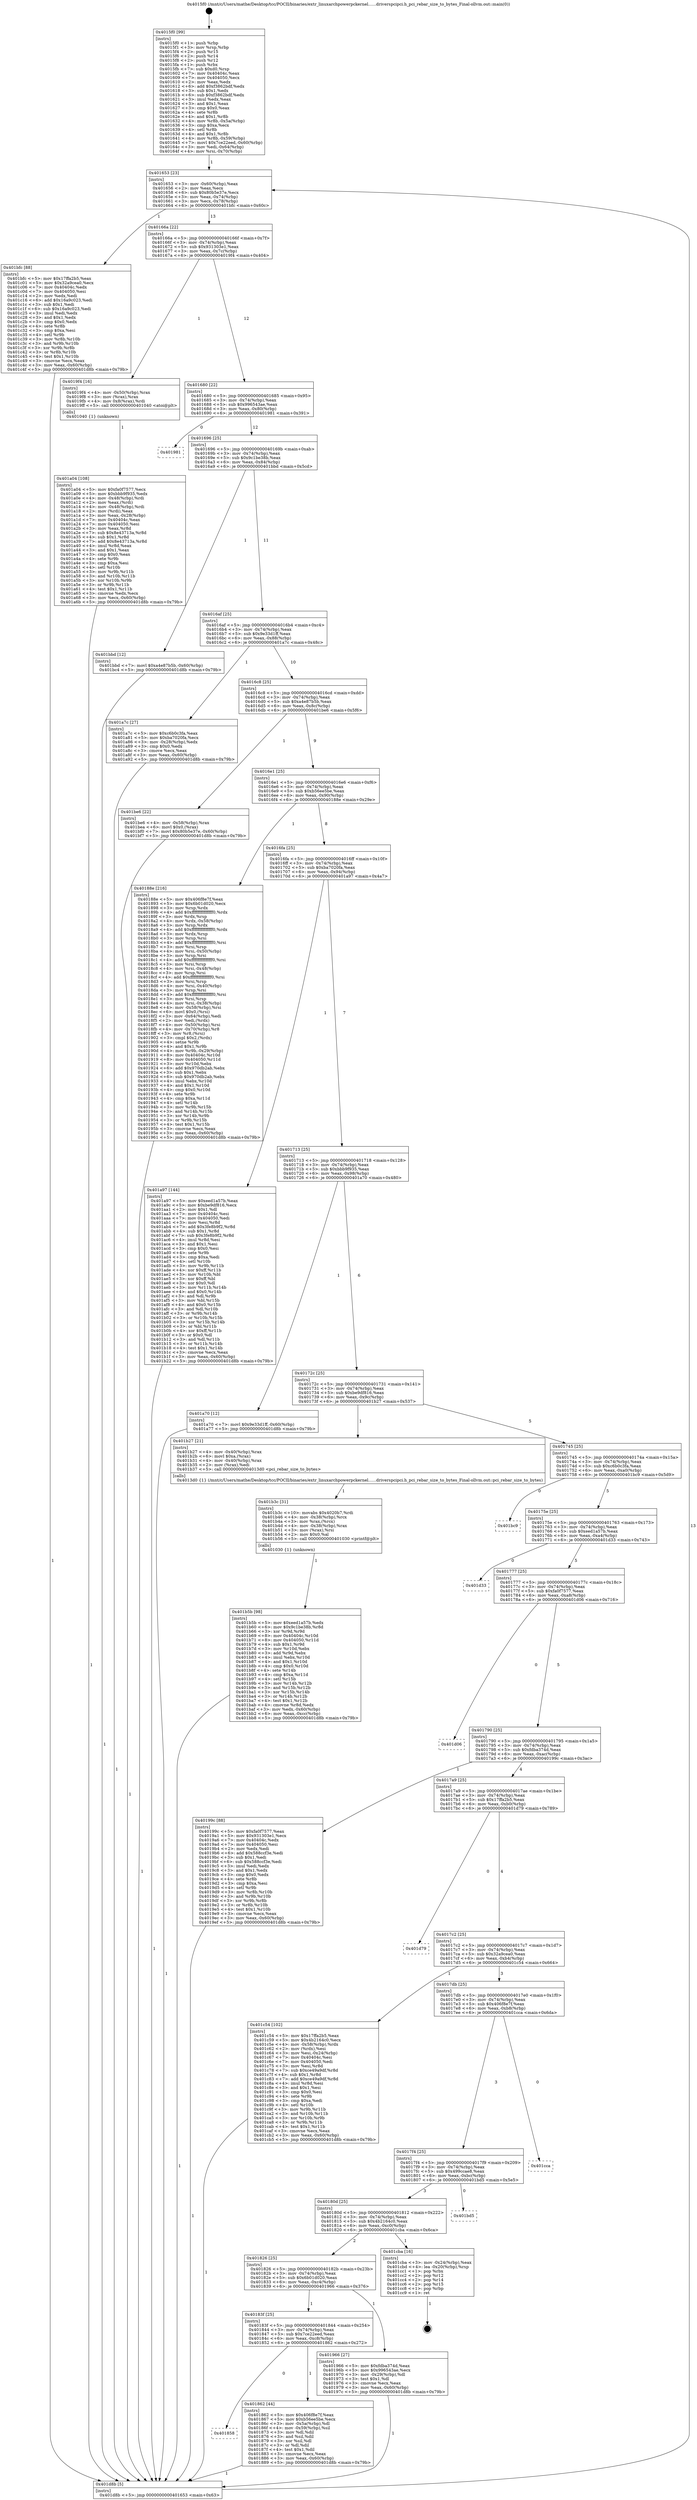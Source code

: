 digraph "0x4015f0" {
  label = "0x4015f0 (/mnt/c/Users/mathe/Desktop/tcc/POCII/binaries/extr_linuxarchpowerpckernel......driverspcipci.h_pci_rebar_size_to_bytes_Final-ollvm.out::main(0))"
  labelloc = "t"
  node[shape=record]

  Entry [label="",width=0.3,height=0.3,shape=circle,fillcolor=black,style=filled]
  "0x401653" [label="{
     0x401653 [23]\l
     | [instrs]\l
     &nbsp;&nbsp;0x401653 \<+3\>: mov -0x60(%rbp),%eax\l
     &nbsp;&nbsp;0x401656 \<+2\>: mov %eax,%ecx\l
     &nbsp;&nbsp;0x401658 \<+6\>: sub $0x80b5e37e,%ecx\l
     &nbsp;&nbsp;0x40165e \<+3\>: mov %eax,-0x74(%rbp)\l
     &nbsp;&nbsp;0x401661 \<+3\>: mov %ecx,-0x78(%rbp)\l
     &nbsp;&nbsp;0x401664 \<+6\>: je 0000000000401bfc \<main+0x60c\>\l
  }"]
  "0x401bfc" [label="{
     0x401bfc [88]\l
     | [instrs]\l
     &nbsp;&nbsp;0x401bfc \<+5\>: mov $0x17ffa2b5,%eax\l
     &nbsp;&nbsp;0x401c01 \<+5\>: mov $0x32a9cea0,%ecx\l
     &nbsp;&nbsp;0x401c06 \<+7\>: mov 0x40404c,%edx\l
     &nbsp;&nbsp;0x401c0d \<+7\>: mov 0x404050,%esi\l
     &nbsp;&nbsp;0x401c14 \<+2\>: mov %edx,%edi\l
     &nbsp;&nbsp;0x401c16 \<+6\>: add $0x16a9c023,%edi\l
     &nbsp;&nbsp;0x401c1c \<+3\>: sub $0x1,%edi\l
     &nbsp;&nbsp;0x401c1f \<+6\>: sub $0x16a9c023,%edi\l
     &nbsp;&nbsp;0x401c25 \<+3\>: imul %edi,%edx\l
     &nbsp;&nbsp;0x401c28 \<+3\>: and $0x1,%edx\l
     &nbsp;&nbsp;0x401c2b \<+3\>: cmp $0x0,%edx\l
     &nbsp;&nbsp;0x401c2e \<+4\>: sete %r8b\l
     &nbsp;&nbsp;0x401c32 \<+3\>: cmp $0xa,%esi\l
     &nbsp;&nbsp;0x401c35 \<+4\>: setl %r9b\l
     &nbsp;&nbsp;0x401c39 \<+3\>: mov %r8b,%r10b\l
     &nbsp;&nbsp;0x401c3c \<+3\>: and %r9b,%r10b\l
     &nbsp;&nbsp;0x401c3f \<+3\>: xor %r9b,%r8b\l
     &nbsp;&nbsp;0x401c42 \<+3\>: or %r8b,%r10b\l
     &nbsp;&nbsp;0x401c45 \<+4\>: test $0x1,%r10b\l
     &nbsp;&nbsp;0x401c49 \<+3\>: cmovne %ecx,%eax\l
     &nbsp;&nbsp;0x401c4c \<+3\>: mov %eax,-0x60(%rbp)\l
     &nbsp;&nbsp;0x401c4f \<+5\>: jmp 0000000000401d8b \<main+0x79b\>\l
  }"]
  "0x40166a" [label="{
     0x40166a [22]\l
     | [instrs]\l
     &nbsp;&nbsp;0x40166a \<+5\>: jmp 000000000040166f \<main+0x7f\>\l
     &nbsp;&nbsp;0x40166f \<+3\>: mov -0x74(%rbp),%eax\l
     &nbsp;&nbsp;0x401672 \<+5\>: sub $0x931303e1,%eax\l
     &nbsp;&nbsp;0x401677 \<+3\>: mov %eax,-0x7c(%rbp)\l
     &nbsp;&nbsp;0x40167a \<+6\>: je 00000000004019f4 \<main+0x404\>\l
  }"]
  Exit [label="",width=0.3,height=0.3,shape=circle,fillcolor=black,style=filled,peripheries=2]
  "0x4019f4" [label="{
     0x4019f4 [16]\l
     | [instrs]\l
     &nbsp;&nbsp;0x4019f4 \<+4\>: mov -0x50(%rbp),%rax\l
     &nbsp;&nbsp;0x4019f8 \<+3\>: mov (%rax),%rax\l
     &nbsp;&nbsp;0x4019fb \<+4\>: mov 0x8(%rax),%rdi\l
     &nbsp;&nbsp;0x4019ff \<+5\>: call 0000000000401040 \<atoi@plt\>\l
     | [calls]\l
     &nbsp;&nbsp;0x401040 \{1\} (unknown)\l
  }"]
  "0x401680" [label="{
     0x401680 [22]\l
     | [instrs]\l
     &nbsp;&nbsp;0x401680 \<+5\>: jmp 0000000000401685 \<main+0x95\>\l
     &nbsp;&nbsp;0x401685 \<+3\>: mov -0x74(%rbp),%eax\l
     &nbsp;&nbsp;0x401688 \<+5\>: sub $0x996543ae,%eax\l
     &nbsp;&nbsp;0x40168d \<+3\>: mov %eax,-0x80(%rbp)\l
     &nbsp;&nbsp;0x401690 \<+6\>: je 0000000000401981 \<main+0x391\>\l
  }"]
  "0x401b5b" [label="{
     0x401b5b [98]\l
     | [instrs]\l
     &nbsp;&nbsp;0x401b5b \<+5\>: mov $0xeed1a57b,%edx\l
     &nbsp;&nbsp;0x401b60 \<+6\>: mov $0x9c1be38b,%r8d\l
     &nbsp;&nbsp;0x401b66 \<+3\>: xor %r9d,%r9d\l
     &nbsp;&nbsp;0x401b69 \<+8\>: mov 0x40404c,%r10d\l
     &nbsp;&nbsp;0x401b71 \<+8\>: mov 0x404050,%r11d\l
     &nbsp;&nbsp;0x401b79 \<+4\>: sub $0x1,%r9d\l
     &nbsp;&nbsp;0x401b7d \<+3\>: mov %r10d,%ebx\l
     &nbsp;&nbsp;0x401b80 \<+3\>: add %r9d,%ebx\l
     &nbsp;&nbsp;0x401b83 \<+4\>: imul %ebx,%r10d\l
     &nbsp;&nbsp;0x401b87 \<+4\>: and $0x1,%r10d\l
     &nbsp;&nbsp;0x401b8b \<+4\>: cmp $0x0,%r10d\l
     &nbsp;&nbsp;0x401b8f \<+4\>: sete %r14b\l
     &nbsp;&nbsp;0x401b93 \<+4\>: cmp $0xa,%r11d\l
     &nbsp;&nbsp;0x401b97 \<+4\>: setl %r15b\l
     &nbsp;&nbsp;0x401b9b \<+3\>: mov %r14b,%r12b\l
     &nbsp;&nbsp;0x401b9e \<+3\>: and %r15b,%r12b\l
     &nbsp;&nbsp;0x401ba1 \<+3\>: xor %r15b,%r14b\l
     &nbsp;&nbsp;0x401ba4 \<+3\>: or %r14b,%r12b\l
     &nbsp;&nbsp;0x401ba7 \<+4\>: test $0x1,%r12b\l
     &nbsp;&nbsp;0x401bab \<+4\>: cmovne %r8d,%edx\l
     &nbsp;&nbsp;0x401baf \<+3\>: mov %edx,-0x60(%rbp)\l
     &nbsp;&nbsp;0x401bb2 \<+6\>: mov %eax,-0xcc(%rbp)\l
     &nbsp;&nbsp;0x401bb8 \<+5\>: jmp 0000000000401d8b \<main+0x79b\>\l
  }"]
  "0x401981" [label="{
     0x401981\l
  }", style=dashed]
  "0x401696" [label="{
     0x401696 [25]\l
     | [instrs]\l
     &nbsp;&nbsp;0x401696 \<+5\>: jmp 000000000040169b \<main+0xab\>\l
     &nbsp;&nbsp;0x40169b \<+3\>: mov -0x74(%rbp),%eax\l
     &nbsp;&nbsp;0x40169e \<+5\>: sub $0x9c1be38b,%eax\l
     &nbsp;&nbsp;0x4016a3 \<+6\>: mov %eax,-0x84(%rbp)\l
     &nbsp;&nbsp;0x4016a9 \<+6\>: je 0000000000401bbd \<main+0x5cd\>\l
  }"]
  "0x401b3c" [label="{
     0x401b3c [31]\l
     | [instrs]\l
     &nbsp;&nbsp;0x401b3c \<+10\>: movabs $0x4020b7,%rdi\l
     &nbsp;&nbsp;0x401b46 \<+4\>: mov -0x38(%rbp),%rcx\l
     &nbsp;&nbsp;0x401b4a \<+3\>: mov %rax,(%rcx)\l
     &nbsp;&nbsp;0x401b4d \<+4\>: mov -0x38(%rbp),%rax\l
     &nbsp;&nbsp;0x401b51 \<+3\>: mov (%rax),%rsi\l
     &nbsp;&nbsp;0x401b54 \<+2\>: mov $0x0,%al\l
     &nbsp;&nbsp;0x401b56 \<+5\>: call 0000000000401030 \<printf@plt\>\l
     | [calls]\l
     &nbsp;&nbsp;0x401030 \{1\} (unknown)\l
  }"]
  "0x401bbd" [label="{
     0x401bbd [12]\l
     | [instrs]\l
     &nbsp;&nbsp;0x401bbd \<+7\>: movl $0xa4e87b5b,-0x60(%rbp)\l
     &nbsp;&nbsp;0x401bc4 \<+5\>: jmp 0000000000401d8b \<main+0x79b\>\l
  }"]
  "0x4016af" [label="{
     0x4016af [25]\l
     | [instrs]\l
     &nbsp;&nbsp;0x4016af \<+5\>: jmp 00000000004016b4 \<main+0xc4\>\l
     &nbsp;&nbsp;0x4016b4 \<+3\>: mov -0x74(%rbp),%eax\l
     &nbsp;&nbsp;0x4016b7 \<+5\>: sub $0x9e33d1ff,%eax\l
     &nbsp;&nbsp;0x4016bc \<+6\>: mov %eax,-0x88(%rbp)\l
     &nbsp;&nbsp;0x4016c2 \<+6\>: je 0000000000401a7c \<main+0x48c\>\l
  }"]
  "0x401a04" [label="{
     0x401a04 [108]\l
     | [instrs]\l
     &nbsp;&nbsp;0x401a04 \<+5\>: mov $0xfa0f7577,%ecx\l
     &nbsp;&nbsp;0x401a09 \<+5\>: mov $0xbbb9f935,%edx\l
     &nbsp;&nbsp;0x401a0e \<+4\>: mov -0x48(%rbp),%rdi\l
     &nbsp;&nbsp;0x401a12 \<+2\>: mov %eax,(%rdi)\l
     &nbsp;&nbsp;0x401a14 \<+4\>: mov -0x48(%rbp),%rdi\l
     &nbsp;&nbsp;0x401a18 \<+2\>: mov (%rdi),%eax\l
     &nbsp;&nbsp;0x401a1a \<+3\>: mov %eax,-0x28(%rbp)\l
     &nbsp;&nbsp;0x401a1d \<+7\>: mov 0x40404c,%eax\l
     &nbsp;&nbsp;0x401a24 \<+7\>: mov 0x404050,%esi\l
     &nbsp;&nbsp;0x401a2b \<+3\>: mov %eax,%r8d\l
     &nbsp;&nbsp;0x401a2e \<+7\>: sub $0x8e43713a,%r8d\l
     &nbsp;&nbsp;0x401a35 \<+4\>: sub $0x1,%r8d\l
     &nbsp;&nbsp;0x401a39 \<+7\>: add $0x8e43713a,%r8d\l
     &nbsp;&nbsp;0x401a40 \<+4\>: imul %r8d,%eax\l
     &nbsp;&nbsp;0x401a44 \<+3\>: and $0x1,%eax\l
     &nbsp;&nbsp;0x401a47 \<+3\>: cmp $0x0,%eax\l
     &nbsp;&nbsp;0x401a4a \<+4\>: sete %r9b\l
     &nbsp;&nbsp;0x401a4e \<+3\>: cmp $0xa,%esi\l
     &nbsp;&nbsp;0x401a51 \<+4\>: setl %r10b\l
     &nbsp;&nbsp;0x401a55 \<+3\>: mov %r9b,%r11b\l
     &nbsp;&nbsp;0x401a58 \<+3\>: and %r10b,%r11b\l
     &nbsp;&nbsp;0x401a5b \<+3\>: xor %r10b,%r9b\l
     &nbsp;&nbsp;0x401a5e \<+3\>: or %r9b,%r11b\l
     &nbsp;&nbsp;0x401a61 \<+4\>: test $0x1,%r11b\l
     &nbsp;&nbsp;0x401a65 \<+3\>: cmovne %edx,%ecx\l
     &nbsp;&nbsp;0x401a68 \<+3\>: mov %ecx,-0x60(%rbp)\l
     &nbsp;&nbsp;0x401a6b \<+5\>: jmp 0000000000401d8b \<main+0x79b\>\l
  }"]
  "0x401a7c" [label="{
     0x401a7c [27]\l
     | [instrs]\l
     &nbsp;&nbsp;0x401a7c \<+5\>: mov $0xc6b0c3fa,%eax\l
     &nbsp;&nbsp;0x401a81 \<+5\>: mov $0xba7020fa,%ecx\l
     &nbsp;&nbsp;0x401a86 \<+3\>: mov -0x28(%rbp),%edx\l
     &nbsp;&nbsp;0x401a89 \<+3\>: cmp $0x0,%edx\l
     &nbsp;&nbsp;0x401a8c \<+3\>: cmove %ecx,%eax\l
     &nbsp;&nbsp;0x401a8f \<+3\>: mov %eax,-0x60(%rbp)\l
     &nbsp;&nbsp;0x401a92 \<+5\>: jmp 0000000000401d8b \<main+0x79b\>\l
  }"]
  "0x4016c8" [label="{
     0x4016c8 [25]\l
     | [instrs]\l
     &nbsp;&nbsp;0x4016c8 \<+5\>: jmp 00000000004016cd \<main+0xdd\>\l
     &nbsp;&nbsp;0x4016cd \<+3\>: mov -0x74(%rbp),%eax\l
     &nbsp;&nbsp;0x4016d0 \<+5\>: sub $0xa4e87b5b,%eax\l
     &nbsp;&nbsp;0x4016d5 \<+6\>: mov %eax,-0x8c(%rbp)\l
     &nbsp;&nbsp;0x4016db \<+6\>: je 0000000000401be6 \<main+0x5f6\>\l
  }"]
  "0x4015f0" [label="{
     0x4015f0 [99]\l
     | [instrs]\l
     &nbsp;&nbsp;0x4015f0 \<+1\>: push %rbp\l
     &nbsp;&nbsp;0x4015f1 \<+3\>: mov %rsp,%rbp\l
     &nbsp;&nbsp;0x4015f4 \<+2\>: push %r15\l
     &nbsp;&nbsp;0x4015f6 \<+2\>: push %r14\l
     &nbsp;&nbsp;0x4015f8 \<+2\>: push %r12\l
     &nbsp;&nbsp;0x4015fa \<+1\>: push %rbx\l
     &nbsp;&nbsp;0x4015fb \<+7\>: sub $0xd0,%rsp\l
     &nbsp;&nbsp;0x401602 \<+7\>: mov 0x40404c,%eax\l
     &nbsp;&nbsp;0x401609 \<+7\>: mov 0x404050,%ecx\l
     &nbsp;&nbsp;0x401610 \<+2\>: mov %eax,%edx\l
     &nbsp;&nbsp;0x401612 \<+6\>: add $0xf3862bdf,%edx\l
     &nbsp;&nbsp;0x401618 \<+3\>: sub $0x1,%edx\l
     &nbsp;&nbsp;0x40161b \<+6\>: sub $0xf3862bdf,%edx\l
     &nbsp;&nbsp;0x401621 \<+3\>: imul %edx,%eax\l
     &nbsp;&nbsp;0x401624 \<+3\>: and $0x1,%eax\l
     &nbsp;&nbsp;0x401627 \<+3\>: cmp $0x0,%eax\l
     &nbsp;&nbsp;0x40162a \<+4\>: sete %r8b\l
     &nbsp;&nbsp;0x40162e \<+4\>: and $0x1,%r8b\l
     &nbsp;&nbsp;0x401632 \<+4\>: mov %r8b,-0x5a(%rbp)\l
     &nbsp;&nbsp;0x401636 \<+3\>: cmp $0xa,%ecx\l
     &nbsp;&nbsp;0x401639 \<+4\>: setl %r8b\l
     &nbsp;&nbsp;0x40163d \<+4\>: and $0x1,%r8b\l
     &nbsp;&nbsp;0x401641 \<+4\>: mov %r8b,-0x59(%rbp)\l
     &nbsp;&nbsp;0x401645 \<+7\>: movl $0x7ce22eed,-0x60(%rbp)\l
     &nbsp;&nbsp;0x40164c \<+3\>: mov %edi,-0x64(%rbp)\l
     &nbsp;&nbsp;0x40164f \<+4\>: mov %rsi,-0x70(%rbp)\l
  }"]
  "0x401be6" [label="{
     0x401be6 [22]\l
     | [instrs]\l
     &nbsp;&nbsp;0x401be6 \<+4\>: mov -0x58(%rbp),%rax\l
     &nbsp;&nbsp;0x401bea \<+6\>: movl $0x0,(%rax)\l
     &nbsp;&nbsp;0x401bf0 \<+7\>: movl $0x80b5e37e,-0x60(%rbp)\l
     &nbsp;&nbsp;0x401bf7 \<+5\>: jmp 0000000000401d8b \<main+0x79b\>\l
  }"]
  "0x4016e1" [label="{
     0x4016e1 [25]\l
     | [instrs]\l
     &nbsp;&nbsp;0x4016e1 \<+5\>: jmp 00000000004016e6 \<main+0xf6\>\l
     &nbsp;&nbsp;0x4016e6 \<+3\>: mov -0x74(%rbp),%eax\l
     &nbsp;&nbsp;0x4016e9 \<+5\>: sub $0xb56ee5be,%eax\l
     &nbsp;&nbsp;0x4016ee \<+6\>: mov %eax,-0x90(%rbp)\l
     &nbsp;&nbsp;0x4016f4 \<+6\>: je 000000000040188e \<main+0x29e\>\l
  }"]
  "0x401d8b" [label="{
     0x401d8b [5]\l
     | [instrs]\l
     &nbsp;&nbsp;0x401d8b \<+5\>: jmp 0000000000401653 \<main+0x63\>\l
  }"]
  "0x40188e" [label="{
     0x40188e [216]\l
     | [instrs]\l
     &nbsp;&nbsp;0x40188e \<+5\>: mov $0x406f8e7f,%eax\l
     &nbsp;&nbsp;0x401893 \<+5\>: mov $0x6b01d020,%ecx\l
     &nbsp;&nbsp;0x401898 \<+3\>: mov %rsp,%rdx\l
     &nbsp;&nbsp;0x40189b \<+4\>: add $0xfffffffffffffff0,%rdx\l
     &nbsp;&nbsp;0x40189f \<+3\>: mov %rdx,%rsp\l
     &nbsp;&nbsp;0x4018a2 \<+4\>: mov %rdx,-0x58(%rbp)\l
     &nbsp;&nbsp;0x4018a6 \<+3\>: mov %rsp,%rdx\l
     &nbsp;&nbsp;0x4018a9 \<+4\>: add $0xfffffffffffffff0,%rdx\l
     &nbsp;&nbsp;0x4018ad \<+3\>: mov %rdx,%rsp\l
     &nbsp;&nbsp;0x4018b0 \<+3\>: mov %rsp,%rsi\l
     &nbsp;&nbsp;0x4018b3 \<+4\>: add $0xfffffffffffffff0,%rsi\l
     &nbsp;&nbsp;0x4018b7 \<+3\>: mov %rsi,%rsp\l
     &nbsp;&nbsp;0x4018ba \<+4\>: mov %rsi,-0x50(%rbp)\l
     &nbsp;&nbsp;0x4018be \<+3\>: mov %rsp,%rsi\l
     &nbsp;&nbsp;0x4018c1 \<+4\>: add $0xfffffffffffffff0,%rsi\l
     &nbsp;&nbsp;0x4018c5 \<+3\>: mov %rsi,%rsp\l
     &nbsp;&nbsp;0x4018c8 \<+4\>: mov %rsi,-0x48(%rbp)\l
     &nbsp;&nbsp;0x4018cc \<+3\>: mov %rsp,%rsi\l
     &nbsp;&nbsp;0x4018cf \<+4\>: add $0xfffffffffffffff0,%rsi\l
     &nbsp;&nbsp;0x4018d3 \<+3\>: mov %rsi,%rsp\l
     &nbsp;&nbsp;0x4018d6 \<+4\>: mov %rsi,-0x40(%rbp)\l
     &nbsp;&nbsp;0x4018da \<+3\>: mov %rsp,%rsi\l
     &nbsp;&nbsp;0x4018dd \<+4\>: add $0xfffffffffffffff0,%rsi\l
     &nbsp;&nbsp;0x4018e1 \<+3\>: mov %rsi,%rsp\l
     &nbsp;&nbsp;0x4018e4 \<+4\>: mov %rsi,-0x38(%rbp)\l
     &nbsp;&nbsp;0x4018e8 \<+4\>: mov -0x58(%rbp),%rsi\l
     &nbsp;&nbsp;0x4018ec \<+6\>: movl $0x0,(%rsi)\l
     &nbsp;&nbsp;0x4018f2 \<+3\>: mov -0x64(%rbp),%edi\l
     &nbsp;&nbsp;0x4018f5 \<+2\>: mov %edi,(%rdx)\l
     &nbsp;&nbsp;0x4018f7 \<+4\>: mov -0x50(%rbp),%rsi\l
     &nbsp;&nbsp;0x4018fb \<+4\>: mov -0x70(%rbp),%r8\l
     &nbsp;&nbsp;0x4018ff \<+3\>: mov %r8,(%rsi)\l
     &nbsp;&nbsp;0x401902 \<+3\>: cmpl $0x2,(%rdx)\l
     &nbsp;&nbsp;0x401905 \<+4\>: setne %r9b\l
     &nbsp;&nbsp;0x401909 \<+4\>: and $0x1,%r9b\l
     &nbsp;&nbsp;0x40190d \<+4\>: mov %r9b,-0x29(%rbp)\l
     &nbsp;&nbsp;0x401911 \<+8\>: mov 0x40404c,%r10d\l
     &nbsp;&nbsp;0x401919 \<+8\>: mov 0x404050,%r11d\l
     &nbsp;&nbsp;0x401921 \<+3\>: mov %r10d,%ebx\l
     &nbsp;&nbsp;0x401924 \<+6\>: add $0x970db2ab,%ebx\l
     &nbsp;&nbsp;0x40192a \<+3\>: sub $0x1,%ebx\l
     &nbsp;&nbsp;0x40192d \<+6\>: sub $0x970db2ab,%ebx\l
     &nbsp;&nbsp;0x401933 \<+4\>: imul %ebx,%r10d\l
     &nbsp;&nbsp;0x401937 \<+4\>: and $0x1,%r10d\l
     &nbsp;&nbsp;0x40193b \<+4\>: cmp $0x0,%r10d\l
     &nbsp;&nbsp;0x40193f \<+4\>: sete %r9b\l
     &nbsp;&nbsp;0x401943 \<+4\>: cmp $0xa,%r11d\l
     &nbsp;&nbsp;0x401947 \<+4\>: setl %r14b\l
     &nbsp;&nbsp;0x40194b \<+3\>: mov %r9b,%r15b\l
     &nbsp;&nbsp;0x40194e \<+3\>: and %r14b,%r15b\l
     &nbsp;&nbsp;0x401951 \<+3\>: xor %r14b,%r9b\l
     &nbsp;&nbsp;0x401954 \<+3\>: or %r9b,%r15b\l
     &nbsp;&nbsp;0x401957 \<+4\>: test $0x1,%r15b\l
     &nbsp;&nbsp;0x40195b \<+3\>: cmovne %ecx,%eax\l
     &nbsp;&nbsp;0x40195e \<+3\>: mov %eax,-0x60(%rbp)\l
     &nbsp;&nbsp;0x401961 \<+5\>: jmp 0000000000401d8b \<main+0x79b\>\l
  }"]
  "0x4016fa" [label="{
     0x4016fa [25]\l
     | [instrs]\l
     &nbsp;&nbsp;0x4016fa \<+5\>: jmp 00000000004016ff \<main+0x10f\>\l
     &nbsp;&nbsp;0x4016ff \<+3\>: mov -0x74(%rbp),%eax\l
     &nbsp;&nbsp;0x401702 \<+5\>: sub $0xba7020fa,%eax\l
     &nbsp;&nbsp;0x401707 \<+6\>: mov %eax,-0x94(%rbp)\l
     &nbsp;&nbsp;0x40170d \<+6\>: je 0000000000401a97 \<main+0x4a7\>\l
  }"]
  "0x401858" [label="{
     0x401858\l
  }", style=dashed]
  "0x401a97" [label="{
     0x401a97 [144]\l
     | [instrs]\l
     &nbsp;&nbsp;0x401a97 \<+5\>: mov $0xeed1a57b,%eax\l
     &nbsp;&nbsp;0x401a9c \<+5\>: mov $0xbe9df816,%ecx\l
     &nbsp;&nbsp;0x401aa1 \<+2\>: mov $0x1,%dl\l
     &nbsp;&nbsp;0x401aa3 \<+7\>: mov 0x40404c,%esi\l
     &nbsp;&nbsp;0x401aaa \<+7\>: mov 0x404050,%edi\l
     &nbsp;&nbsp;0x401ab1 \<+3\>: mov %esi,%r8d\l
     &nbsp;&nbsp;0x401ab4 \<+7\>: add $0x3fe8b9f2,%r8d\l
     &nbsp;&nbsp;0x401abb \<+4\>: sub $0x1,%r8d\l
     &nbsp;&nbsp;0x401abf \<+7\>: sub $0x3fe8b9f2,%r8d\l
     &nbsp;&nbsp;0x401ac6 \<+4\>: imul %r8d,%esi\l
     &nbsp;&nbsp;0x401aca \<+3\>: and $0x1,%esi\l
     &nbsp;&nbsp;0x401acd \<+3\>: cmp $0x0,%esi\l
     &nbsp;&nbsp;0x401ad0 \<+4\>: sete %r9b\l
     &nbsp;&nbsp;0x401ad4 \<+3\>: cmp $0xa,%edi\l
     &nbsp;&nbsp;0x401ad7 \<+4\>: setl %r10b\l
     &nbsp;&nbsp;0x401adb \<+3\>: mov %r9b,%r11b\l
     &nbsp;&nbsp;0x401ade \<+4\>: xor $0xff,%r11b\l
     &nbsp;&nbsp;0x401ae2 \<+3\>: mov %r10b,%bl\l
     &nbsp;&nbsp;0x401ae5 \<+3\>: xor $0xff,%bl\l
     &nbsp;&nbsp;0x401ae8 \<+3\>: xor $0x0,%dl\l
     &nbsp;&nbsp;0x401aeb \<+3\>: mov %r11b,%r14b\l
     &nbsp;&nbsp;0x401aee \<+4\>: and $0x0,%r14b\l
     &nbsp;&nbsp;0x401af2 \<+3\>: and %dl,%r9b\l
     &nbsp;&nbsp;0x401af5 \<+3\>: mov %bl,%r15b\l
     &nbsp;&nbsp;0x401af8 \<+4\>: and $0x0,%r15b\l
     &nbsp;&nbsp;0x401afc \<+3\>: and %dl,%r10b\l
     &nbsp;&nbsp;0x401aff \<+3\>: or %r9b,%r14b\l
     &nbsp;&nbsp;0x401b02 \<+3\>: or %r10b,%r15b\l
     &nbsp;&nbsp;0x401b05 \<+3\>: xor %r15b,%r14b\l
     &nbsp;&nbsp;0x401b08 \<+3\>: or %bl,%r11b\l
     &nbsp;&nbsp;0x401b0b \<+4\>: xor $0xff,%r11b\l
     &nbsp;&nbsp;0x401b0f \<+3\>: or $0x0,%dl\l
     &nbsp;&nbsp;0x401b12 \<+3\>: and %dl,%r11b\l
     &nbsp;&nbsp;0x401b15 \<+3\>: or %r11b,%r14b\l
     &nbsp;&nbsp;0x401b18 \<+4\>: test $0x1,%r14b\l
     &nbsp;&nbsp;0x401b1c \<+3\>: cmovne %ecx,%eax\l
     &nbsp;&nbsp;0x401b1f \<+3\>: mov %eax,-0x60(%rbp)\l
     &nbsp;&nbsp;0x401b22 \<+5\>: jmp 0000000000401d8b \<main+0x79b\>\l
  }"]
  "0x401713" [label="{
     0x401713 [25]\l
     | [instrs]\l
     &nbsp;&nbsp;0x401713 \<+5\>: jmp 0000000000401718 \<main+0x128\>\l
     &nbsp;&nbsp;0x401718 \<+3\>: mov -0x74(%rbp),%eax\l
     &nbsp;&nbsp;0x40171b \<+5\>: sub $0xbbb9f935,%eax\l
     &nbsp;&nbsp;0x401720 \<+6\>: mov %eax,-0x98(%rbp)\l
     &nbsp;&nbsp;0x401726 \<+6\>: je 0000000000401a70 \<main+0x480\>\l
  }"]
  "0x401862" [label="{
     0x401862 [44]\l
     | [instrs]\l
     &nbsp;&nbsp;0x401862 \<+5\>: mov $0x406f8e7f,%eax\l
     &nbsp;&nbsp;0x401867 \<+5\>: mov $0xb56ee5be,%ecx\l
     &nbsp;&nbsp;0x40186c \<+3\>: mov -0x5a(%rbp),%dl\l
     &nbsp;&nbsp;0x40186f \<+4\>: mov -0x59(%rbp),%sil\l
     &nbsp;&nbsp;0x401873 \<+3\>: mov %dl,%dil\l
     &nbsp;&nbsp;0x401876 \<+3\>: and %sil,%dil\l
     &nbsp;&nbsp;0x401879 \<+3\>: xor %sil,%dl\l
     &nbsp;&nbsp;0x40187c \<+3\>: or %dl,%dil\l
     &nbsp;&nbsp;0x40187f \<+4\>: test $0x1,%dil\l
     &nbsp;&nbsp;0x401883 \<+3\>: cmovne %ecx,%eax\l
     &nbsp;&nbsp;0x401886 \<+3\>: mov %eax,-0x60(%rbp)\l
     &nbsp;&nbsp;0x401889 \<+5\>: jmp 0000000000401d8b \<main+0x79b\>\l
  }"]
  "0x401a70" [label="{
     0x401a70 [12]\l
     | [instrs]\l
     &nbsp;&nbsp;0x401a70 \<+7\>: movl $0x9e33d1ff,-0x60(%rbp)\l
     &nbsp;&nbsp;0x401a77 \<+5\>: jmp 0000000000401d8b \<main+0x79b\>\l
  }"]
  "0x40172c" [label="{
     0x40172c [25]\l
     | [instrs]\l
     &nbsp;&nbsp;0x40172c \<+5\>: jmp 0000000000401731 \<main+0x141\>\l
     &nbsp;&nbsp;0x401731 \<+3\>: mov -0x74(%rbp),%eax\l
     &nbsp;&nbsp;0x401734 \<+5\>: sub $0xbe9df816,%eax\l
     &nbsp;&nbsp;0x401739 \<+6\>: mov %eax,-0x9c(%rbp)\l
     &nbsp;&nbsp;0x40173f \<+6\>: je 0000000000401b27 \<main+0x537\>\l
  }"]
  "0x40183f" [label="{
     0x40183f [25]\l
     | [instrs]\l
     &nbsp;&nbsp;0x40183f \<+5\>: jmp 0000000000401844 \<main+0x254\>\l
     &nbsp;&nbsp;0x401844 \<+3\>: mov -0x74(%rbp),%eax\l
     &nbsp;&nbsp;0x401847 \<+5\>: sub $0x7ce22eed,%eax\l
     &nbsp;&nbsp;0x40184c \<+6\>: mov %eax,-0xc8(%rbp)\l
     &nbsp;&nbsp;0x401852 \<+6\>: je 0000000000401862 \<main+0x272\>\l
  }"]
  "0x401b27" [label="{
     0x401b27 [21]\l
     | [instrs]\l
     &nbsp;&nbsp;0x401b27 \<+4\>: mov -0x40(%rbp),%rax\l
     &nbsp;&nbsp;0x401b2b \<+6\>: movl $0xa,(%rax)\l
     &nbsp;&nbsp;0x401b31 \<+4\>: mov -0x40(%rbp),%rax\l
     &nbsp;&nbsp;0x401b35 \<+2\>: mov (%rax),%edi\l
     &nbsp;&nbsp;0x401b37 \<+5\>: call 00000000004013d0 \<pci_rebar_size_to_bytes\>\l
     | [calls]\l
     &nbsp;&nbsp;0x4013d0 \{1\} (/mnt/c/Users/mathe/Desktop/tcc/POCII/binaries/extr_linuxarchpowerpckernel......driverspcipci.h_pci_rebar_size_to_bytes_Final-ollvm.out::pci_rebar_size_to_bytes)\l
  }"]
  "0x401745" [label="{
     0x401745 [25]\l
     | [instrs]\l
     &nbsp;&nbsp;0x401745 \<+5\>: jmp 000000000040174a \<main+0x15a\>\l
     &nbsp;&nbsp;0x40174a \<+3\>: mov -0x74(%rbp),%eax\l
     &nbsp;&nbsp;0x40174d \<+5\>: sub $0xc6b0c3fa,%eax\l
     &nbsp;&nbsp;0x401752 \<+6\>: mov %eax,-0xa0(%rbp)\l
     &nbsp;&nbsp;0x401758 \<+6\>: je 0000000000401bc9 \<main+0x5d9\>\l
  }"]
  "0x401966" [label="{
     0x401966 [27]\l
     | [instrs]\l
     &nbsp;&nbsp;0x401966 \<+5\>: mov $0xfdba374d,%eax\l
     &nbsp;&nbsp;0x40196b \<+5\>: mov $0x996543ae,%ecx\l
     &nbsp;&nbsp;0x401970 \<+3\>: mov -0x29(%rbp),%dl\l
     &nbsp;&nbsp;0x401973 \<+3\>: test $0x1,%dl\l
     &nbsp;&nbsp;0x401976 \<+3\>: cmovne %ecx,%eax\l
     &nbsp;&nbsp;0x401979 \<+3\>: mov %eax,-0x60(%rbp)\l
     &nbsp;&nbsp;0x40197c \<+5\>: jmp 0000000000401d8b \<main+0x79b\>\l
  }"]
  "0x401bc9" [label="{
     0x401bc9\l
  }", style=dashed]
  "0x40175e" [label="{
     0x40175e [25]\l
     | [instrs]\l
     &nbsp;&nbsp;0x40175e \<+5\>: jmp 0000000000401763 \<main+0x173\>\l
     &nbsp;&nbsp;0x401763 \<+3\>: mov -0x74(%rbp),%eax\l
     &nbsp;&nbsp;0x401766 \<+5\>: sub $0xeed1a57b,%eax\l
     &nbsp;&nbsp;0x40176b \<+6\>: mov %eax,-0xa4(%rbp)\l
     &nbsp;&nbsp;0x401771 \<+6\>: je 0000000000401d33 \<main+0x743\>\l
  }"]
  "0x401826" [label="{
     0x401826 [25]\l
     | [instrs]\l
     &nbsp;&nbsp;0x401826 \<+5\>: jmp 000000000040182b \<main+0x23b\>\l
     &nbsp;&nbsp;0x40182b \<+3\>: mov -0x74(%rbp),%eax\l
     &nbsp;&nbsp;0x40182e \<+5\>: sub $0x6b01d020,%eax\l
     &nbsp;&nbsp;0x401833 \<+6\>: mov %eax,-0xc4(%rbp)\l
     &nbsp;&nbsp;0x401839 \<+6\>: je 0000000000401966 \<main+0x376\>\l
  }"]
  "0x401d33" [label="{
     0x401d33\l
  }", style=dashed]
  "0x401777" [label="{
     0x401777 [25]\l
     | [instrs]\l
     &nbsp;&nbsp;0x401777 \<+5\>: jmp 000000000040177c \<main+0x18c\>\l
     &nbsp;&nbsp;0x40177c \<+3\>: mov -0x74(%rbp),%eax\l
     &nbsp;&nbsp;0x40177f \<+5\>: sub $0xfa0f7577,%eax\l
     &nbsp;&nbsp;0x401784 \<+6\>: mov %eax,-0xa8(%rbp)\l
     &nbsp;&nbsp;0x40178a \<+6\>: je 0000000000401d06 \<main+0x716\>\l
  }"]
  "0x401cba" [label="{
     0x401cba [16]\l
     | [instrs]\l
     &nbsp;&nbsp;0x401cba \<+3\>: mov -0x24(%rbp),%eax\l
     &nbsp;&nbsp;0x401cbd \<+4\>: lea -0x20(%rbp),%rsp\l
     &nbsp;&nbsp;0x401cc1 \<+1\>: pop %rbx\l
     &nbsp;&nbsp;0x401cc2 \<+2\>: pop %r12\l
     &nbsp;&nbsp;0x401cc4 \<+2\>: pop %r14\l
     &nbsp;&nbsp;0x401cc6 \<+2\>: pop %r15\l
     &nbsp;&nbsp;0x401cc8 \<+1\>: pop %rbp\l
     &nbsp;&nbsp;0x401cc9 \<+1\>: ret\l
  }"]
  "0x401d06" [label="{
     0x401d06\l
  }", style=dashed]
  "0x401790" [label="{
     0x401790 [25]\l
     | [instrs]\l
     &nbsp;&nbsp;0x401790 \<+5\>: jmp 0000000000401795 \<main+0x1a5\>\l
     &nbsp;&nbsp;0x401795 \<+3\>: mov -0x74(%rbp),%eax\l
     &nbsp;&nbsp;0x401798 \<+5\>: sub $0xfdba374d,%eax\l
     &nbsp;&nbsp;0x40179d \<+6\>: mov %eax,-0xac(%rbp)\l
     &nbsp;&nbsp;0x4017a3 \<+6\>: je 000000000040199c \<main+0x3ac\>\l
  }"]
  "0x40180d" [label="{
     0x40180d [25]\l
     | [instrs]\l
     &nbsp;&nbsp;0x40180d \<+5\>: jmp 0000000000401812 \<main+0x222\>\l
     &nbsp;&nbsp;0x401812 \<+3\>: mov -0x74(%rbp),%eax\l
     &nbsp;&nbsp;0x401815 \<+5\>: sub $0x4b2164c0,%eax\l
     &nbsp;&nbsp;0x40181a \<+6\>: mov %eax,-0xc0(%rbp)\l
     &nbsp;&nbsp;0x401820 \<+6\>: je 0000000000401cba \<main+0x6ca\>\l
  }"]
  "0x40199c" [label="{
     0x40199c [88]\l
     | [instrs]\l
     &nbsp;&nbsp;0x40199c \<+5\>: mov $0xfa0f7577,%eax\l
     &nbsp;&nbsp;0x4019a1 \<+5\>: mov $0x931303e1,%ecx\l
     &nbsp;&nbsp;0x4019a6 \<+7\>: mov 0x40404c,%edx\l
     &nbsp;&nbsp;0x4019ad \<+7\>: mov 0x404050,%esi\l
     &nbsp;&nbsp;0x4019b4 \<+2\>: mov %edx,%edi\l
     &nbsp;&nbsp;0x4019b6 \<+6\>: add $0x588ccf3e,%edi\l
     &nbsp;&nbsp;0x4019bc \<+3\>: sub $0x1,%edi\l
     &nbsp;&nbsp;0x4019bf \<+6\>: sub $0x588ccf3e,%edi\l
     &nbsp;&nbsp;0x4019c5 \<+3\>: imul %edi,%edx\l
     &nbsp;&nbsp;0x4019c8 \<+3\>: and $0x1,%edx\l
     &nbsp;&nbsp;0x4019cb \<+3\>: cmp $0x0,%edx\l
     &nbsp;&nbsp;0x4019ce \<+4\>: sete %r8b\l
     &nbsp;&nbsp;0x4019d2 \<+3\>: cmp $0xa,%esi\l
     &nbsp;&nbsp;0x4019d5 \<+4\>: setl %r9b\l
     &nbsp;&nbsp;0x4019d9 \<+3\>: mov %r8b,%r10b\l
     &nbsp;&nbsp;0x4019dc \<+3\>: and %r9b,%r10b\l
     &nbsp;&nbsp;0x4019df \<+3\>: xor %r9b,%r8b\l
     &nbsp;&nbsp;0x4019e2 \<+3\>: or %r8b,%r10b\l
     &nbsp;&nbsp;0x4019e5 \<+4\>: test $0x1,%r10b\l
     &nbsp;&nbsp;0x4019e9 \<+3\>: cmovne %ecx,%eax\l
     &nbsp;&nbsp;0x4019ec \<+3\>: mov %eax,-0x60(%rbp)\l
     &nbsp;&nbsp;0x4019ef \<+5\>: jmp 0000000000401d8b \<main+0x79b\>\l
  }"]
  "0x4017a9" [label="{
     0x4017a9 [25]\l
     | [instrs]\l
     &nbsp;&nbsp;0x4017a9 \<+5\>: jmp 00000000004017ae \<main+0x1be\>\l
     &nbsp;&nbsp;0x4017ae \<+3\>: mov -0x74(%rbp),%eax\l
     &nbsp;&nbsp;0x4017b1 \<+5\>: sub $0x17ffa2b5,%eax\l
     &nbsp;&nbsp;0x4017b6 \<+6\>: mov %eax,-0xb0(%rbp)\l
     &nbsp;&nbsp;0x4017bc \<+6\>: je 0000000000401d79 \<main+0x789\>\l
  }"]
  "0x401bd5" [label="{
     0x401bd5\l
  }", style=dashed]
  "0x401d79" [label="{
     0x401d79\l
  }", style=dashed]
  "0x4017c2" [label="{
     0x4017c2 [25]\l
     | [instrs]\l
     &nbsp;&nbsp;0x4017c2 \<+5\>: jmp 00000000004017c7 \<main+0x1d7\>\l
     &nbsp;&nbsp;0x4017c7 \<+3\>: mov -0x74(%rbp),%eax\l
     &nbsp;&nbsp;0x4017ca \<+5\>: sub $0x32a9cea0,%eax\l
     &nbsp;&nbsp;0x4017cf \<+6\>: mov %eax,-0xb4(%rbp)\l
     &nbsp;&nbsp;0x4017d5 \<+6\>: je 0000000000401c54 \<main+0x664\>\l
  }"]
  "0x4017f4" [label="{
     0x4017f4 [25]\l
     | [instrs]\l
     &nbsp;&nbsp;0x4017f4 \<+5\>: jmp 00000000004017f9 \<main+0x209\>\l
     &nbsp;&nbsp;0x4017f9 \<+3\>: mov -0x74(%rbp),%eax\l
     &nbsp;&nbsp;0x4017fc \<+5\>: sub $0x499ccae8,%eax\l
     &nbsp;&nbsp;0x401801 \<+6\>: mov %eax,-0xbc(%rbp)\l
     &nbsp;&nbsp;0x401807 \<+6\>: je 0000000000401bd5 \<main+0x5e5\>\l
  }"]
  "0x401c54" [label="{
     0x401c54 [102]\l
     | [instrs]\l
     &nbsp;&nbsp;0x401c54 \<+5\>: mov $0x17ffa2b5,%eax\l
     &nbsp;&nbsp;0x401c59 \<+5\>: mov $0x4b2164c0,%ecx\l
     &nbsp;&nbsp;0x401c5e \<+4\>: mov -0x58(%rbp),%rdx\l
     &nbsp;&nbsp;0x401c62 \<+2\>: mov (%rdx),%esi\l
     &nbsp;&nbsp;0x401c64 \<+3\>: mov %esi,-0x24(%rbp)\l
     &nbsp;&nbsp;0x401c67 \<+7\>: mov 0x40404c,%esi\l
     &nbsp;&nbsp;0x401c6e \<+7\>: mov 0x404050,%edi\l
     &nbsp;&nbsp;0x401c75 \<+3\>: mov %esi,%r8d\l
     &nbsp;&nbsp;0x401c78 \<+7\>: sub $0xce49a9df,%r8d\l
     &nbsp;&nbsp;0x401c7f \<+4\>: sub $0x1,%r8d\l
     &nbsp;&nbsp;0x401c83 \<+7\>: add $0xce49a9df,%r8d\l
     &nbsp;&nbsp;0x401c8a \<+4\>: imul %r8d,%esi\l
     &nbsp;&nbsp;0x401c8e \<+3\>: and $0x1,%esi\l
     &nbsp;&nbsp;0x401c91 \<+3\>: cmp $0x0,%esi\l
     &nbsp;&nbsp;0x401c94 \<+4\>: sete %r9b\l
     &nbsp;&nbsp;0x401c98 \<+3\>: cmp $0xa,%edi\l
     &nbsp;&nbsp;0x401c9b \<+4\>: setl %r10b\l
     &nbsp;&nbsp;0x401c9f \<+3\>: mov %r9b,%r11b\l
     &nbsp;&nbsp;0x401ca2 \<+3\>: and %r10b,%r11b\l
     &nbsp;&nbsp;0x401ca5 \<+3\>: xor %r10b,%r9b\l
     &nbsp;&nbsp;0x401ca8 \<+3\>: or %r9b,%r11b\l
     &nbsp;&nbsp;0x401cab \<+4\>: test $0x1,%r11b\l
     &nbsp;&nbsp;0x401caf \<+3\>: cmovne %ecx,%eax\l
     &nbsp;&nbsp;0x401cb2 \<+3\>: mov %eax,-0x60(%rbp)\l
     &nbsp;&nbsp;0x401cb5 \<+5\>: jmp 0000000000401d8b \<main+0x79b\>\l
  }"]
  "0x4017db" [label="{
     0x4017db [25]\l
     | [instrs]\l
     &nbsp;&nbsp;0x4017db \<+5\>: jmp 00000000004017e0 \<main+0x1f0\>\l
     &nbsp;&nbsp;0x4017e0 \<+3\>: mov -0x74(%rbp),%eax\l
     &nbsp;&nbsp;0x4017e3 \<+5\>: sub $0x406f8e7f,%eax\l
     &nbsp;&nbsp;0x4017e8 \<+6\>: mov %eax,-0xb8(%rbp)\l
     &nbsp;&nbsp;0x4017ee \<+6\>: je 0000000000401cca \<main+0x6da\>\l
  }"]
  "0x401cca" [label="{
     0x401cca\l
  }", style=dashed]
  Entry -> "0x4015f0" [label=" 1"]
  "0x401653" -> "0x401bfc" [label=" 1"]
  "0x401653" -> "0x40166a" [label=" 13"]
  "0x401cba" -> Exit [label=" 1"]
  "0x40166a" -> "0x4019f4" [label=" 1"]
  "0x40166a" -> "0x401680" [label=" 12"]
  "0x401c54" -> "0x401d8b" [label=" 1"]
  "0x401680" -> "0x401981" [label=" 0"]
  "0x401680" -> "0x401696" [label=" 12"]
  "0x401bfc" -> "0x401d8b" [label=" 1"]
  "0x401696" -> "0x401bbd" [label=" 1"]
  "0x401696" -> "0x4016af" [label=" 11"]
  "0x401be6" -> "0x401d8b" [label=" 1"]
  "0x4016af" -> "0x401a7c" [label=" 1"]
  "0x4016af" -> "0x4016c8" [label=" 10"]
  "0x401bbd" -> "0x401d8b" [label=" 1"]
  "0x4016c8" -> "0x401be6" [label=" 1"]
  "0x4016c8" -> "0x4016e1" [label=" 9"]
  "0x401b5b" -> "0x401d8b" [label=" 1"]
  "0x4016e1" -> "0x40188e" [label=" 1"]
  "0x4016e1" -> "0x4016fa" [label=" 8"]
  "0x401b3c" -> "0x401b5b" [label=" 1"]
  "0x4016fa" -> "0x401a97" [label=" 1"]
  "0x4016fa" -> "0x401713" [label=" 7"]
  "0x401b27" -> "0x401b3c" [label=" 1"]
  "0x401713" -> "0x401a70" [label=" 1"]
  "0x401713" -> "0x40172c" [label=" 6"]
  "0x401a97" -> "0x401d8b" [label=" 1"]
  "0x40172c" -> "0x401b27" [label=" 1"]
  "0x40172c" -> "0x401745" [label=" 5"]
  "0x401a70" -> "0x401d8b" [label=" 1"]
  "0x401745" -> "0x401bc9" [label=" 0"]
  "0x401745" -> "0x40175e" [label=" 5"]
  "0x401a04" -> "0x401d8b" [label=" 1"]
  "0x40175e" -> "0x401d33" [label=" 0"]
  "0x40175e" -> "0x401777" [label=" 5"]
  "0x40199c" -> "0x401d8b" [label=" 1"]
  "0x401777" -> "0x401d06" [label=" 0"]
  "0x401777" -> "0x401790" [label=" 5"]
  "0x401966" -> "0x401d8b" [label=" 1"]
  "0x401790" -> "0x40199c" [label=" 1"]
  "0x401790" -> "0x4017a9" [label=" 4"]
  "0x401d8b" -> "0x401653" [label=" 13"]
  "0x4017a9" -> "0x401d79" [label=" 0"]
  "0x4017a9" -> "0x4017c2" [label=" 4"]
  "0x4015f0" -> "0x401653" [label=" 1"]
  "0x4017c2" -> "0x401c54" [label=" 1"]
  "0x4017c2" -> "0x4017db" [label=" 3"]
  "0x40183f" -> "0x401858" [label=" 0"]
  "0x4017db" -> "0x401cca" [label=" 0"]
  "0x4017db" -> "0x4017f4" [label=" 3"]
  "0x401862" -> "0x401d8b" [label=" 1"]
  "0x4017f4" -> "0x401bd5" [label=" 0"]
  "0x4017f4" -> "0x40180d" [label=" 3"]
  "0x40188e" -> "0x401d8b" [label=" 1"]
  "0x40180d" -> "0x401cba" [label=" 1"]
  "0x40180d" -> "0x401826" [label=" 2"]
  "0x4019f4" -> "0x401a04" [label=" 1"]
  "0x401826" -> "0x401966" [label=" 1"]
  "0x401826" -> "0x40183f" [label=" 1"]
  "0x401a7c" -> "0x401d8b" [label=" 1"]
  "0x40183f" -> "0x401862" [label=" 1"]
}
